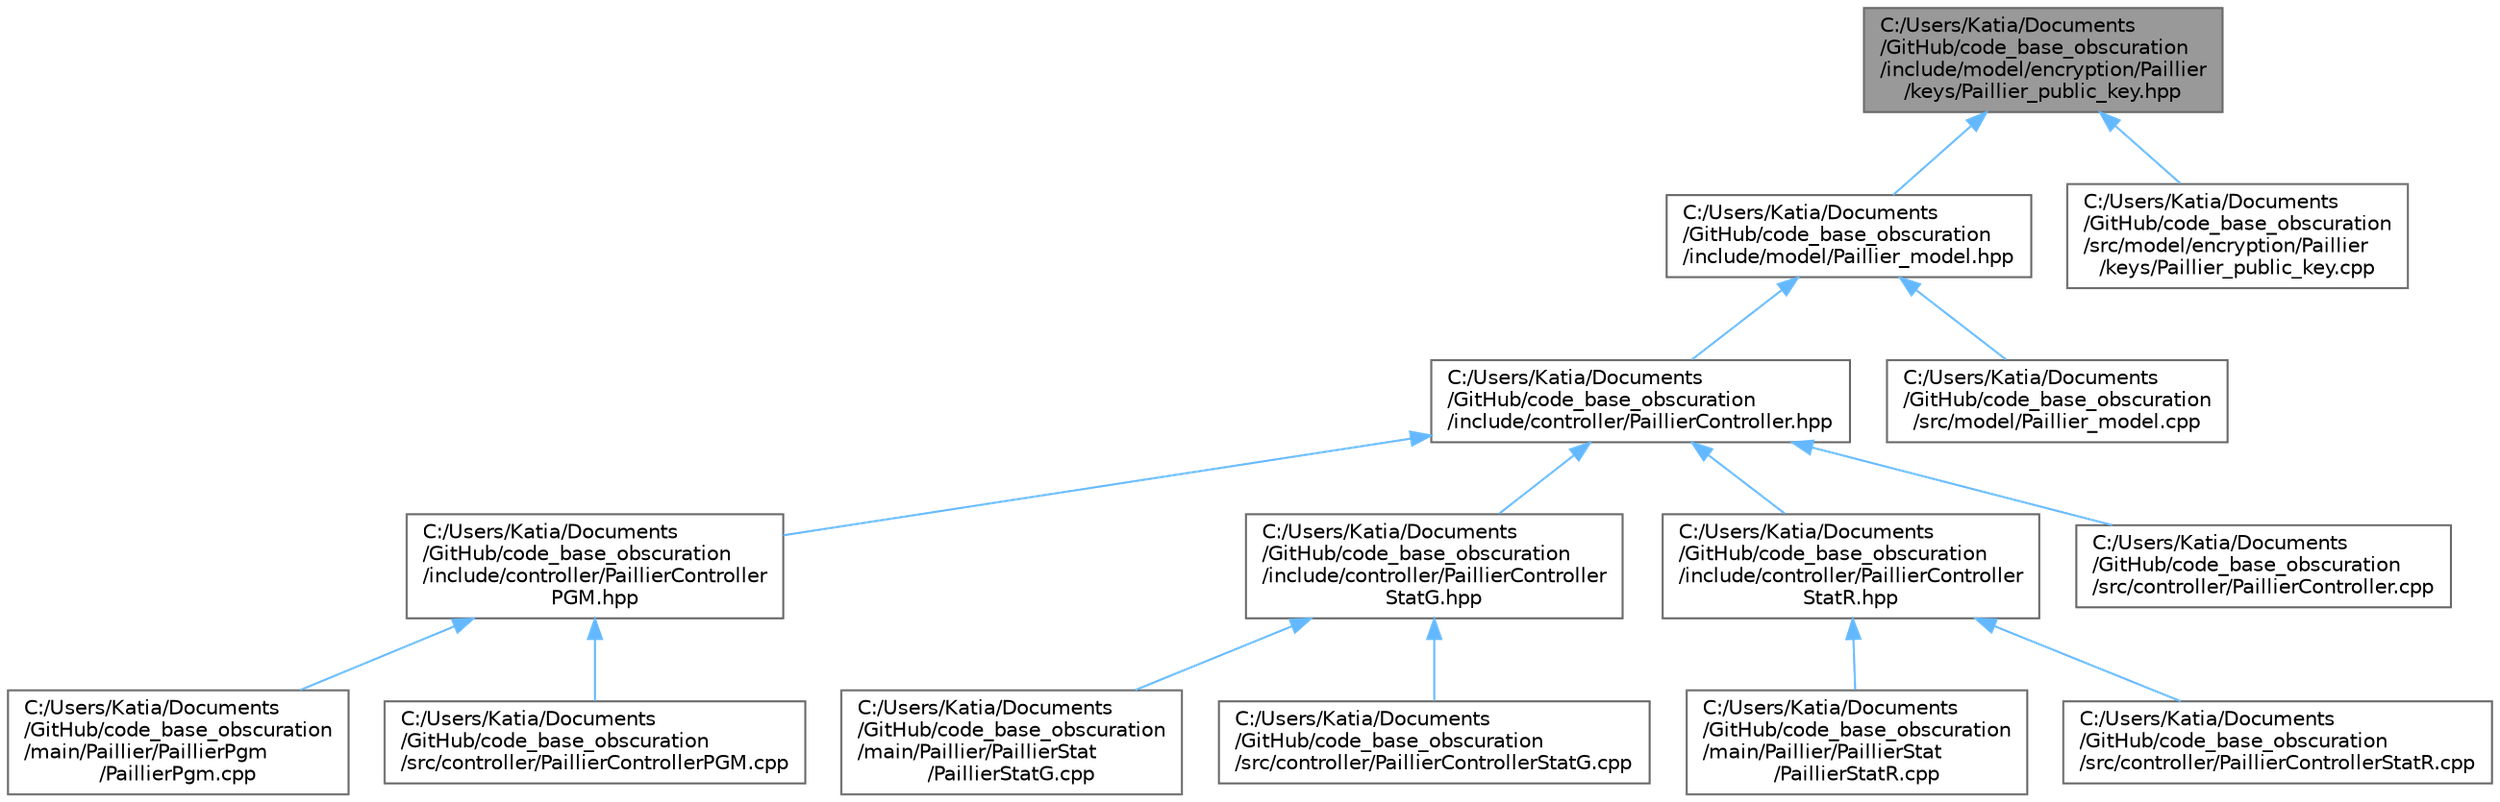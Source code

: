 digraph "C:/Users/Katia/Documents/GitHub/code_base_obscuration/include/model/encryption/Paillier/keys/Paillier_public_key.hpp"
{
 // LATEX_PDF_SIZE
  bgcolor="transparent";
  edge [fontname=Helvetica,fontsize=10,labelfontname=Helvetica,labelfontsize=10];
  node [fontname=Helvetica,fontsize=10,shape=box,height=0.2,width=0.4];
  Node1 [id="Node000001",label="C:/Users/Katia/Documents\l/GitHub/code_base_obscuration\l/include/model/encryption/Paillier\l/keys/Paillier_public_key.hpp",height=0.2,width=0.4,color="gray40", fillcolor="grey60", style="filled", fontcolor="black",tooltip=" "];
  Node1 -> Node2 [id="edge1_Node000001_Node000002",dir="back",color="steelblue1",style="solid",tooltip=" "];
  Node2 [id="Node000002",label="C:/Users/Katia/Documents\l/GitHub/code_base_obscuration\l/include/model/Paillier_model.hpp",height=0.2,width=0.4,color="grey40", fillcolor="white", style="filled",URL="$_paillier__model_8hpp.html",tooltip=" "];
  Node2 -> Node3 [id="edge2_Node000002_Node000003",dir="back",color="steelblue1",style="solid",tooltip=" "];
  Node3 [id="Node000003",label="C:/Users/Katia/Documents\l/GitHub/code_base_obscuration\l/include/controller/PaillierController.hpp",height=0.2,width=0.4,color="grey40", fillcolor="white", style="filled",URL="$_paillier_controller_8hpp.html",tooltip=" "];
  Node3 -> Node4 [id="edge3_Node000003_Node000004",dir="back",color="steelblue1",style="solid",tooltip=" "];
  Node4 [id="Node000004",label="C:/Users/Katia/Documents\l/GitHub/code_base_obscuration\l/include/controller/PaillierController\lPGM.hpp",height=0.2,width=0.4,color="grey40", fillcolor="white", style="filled",URL="$_paillier_controller_p_g_m_8hpp.html",tooltip=" "];
  Node4 -> Node5 [id="edge4_Node000004_Node000005",dir="back",color="steelblue1",style="solid",tooltip=" "];
  Node5 [id="Node000005",label="C:/Users/Katia/Documents\l/GitHub/code_base_obscuration\l/main/Paillier/PaillierPgm\l/PaillierPgm.cpp",height=0.2,width=0.4,color="grey40", fillcolor="white", style="filled",URL="$_paillier_pgm_8cpp.html",tooltip=" "];
  Node4 -> Node6 [id="edge5_Node000004_Node000006",dir="back",color="steelblue1",style="solid",tooltip=" "];
  Node6 [id="Node000006",label="C:/Users/Katia/Documents\l/GitHub/code_base_obscuration\l/src/controller/PaillierControllerPGM.cpp",height=0.2,width=0.4,color="grey40", fillcolor="white", style="filled",URL="$_paillier_controller_p_g_m_8cpp.html",tooltip=" "];
  Node3 -> Node7 [id="edge6_Node000003_Node000007",dir="back",color="steelblue1",style="solid",tooltip=" "];
  Node7 [id="Node000007",label="C:/Users/Katia/Documents\l/GitHub/code_base_obscuration\l/include/controller/PaillierController\lStatG.hpp",height=0.2,width=0.4,color="grey40", fillcolor="white", style="filled",URL="$_paillier_controller_stat_g_8hpp.html",tooltip=" "];
  Node7 -> Node8 [id="edge7_Node000007_Node000008",dir="back",color="steelblue1",style="solid",tooltip=" "];
  Node8 [id="Node000008",label="C:/Users/Katia/Documents\l/GitHub/code_base_obscuration\l/main/Paillier/PaillierStat\l/PaillierStatG.cpp",height=0.2,width=0.4,color="grey40", fillcolor="white", style="filled",URL="$_paillier_stat_g_8cpp.html",tooltip=" "];
  Node7 -> Node9 [id="edge8_Node000007_Node000009",dir="back",color="steelblue1",style="solid",tooltip=" "];
  Node9 [id="Node000009",label="C:/Users/Katia/Documents\l/GitHub/code_base_obscuration\l/src/controller/PaillierControllerStatG.cpp",height=0.2,width=0.4,color="grey40", fillcolor="white", style="filled",URL="$_paillier_controller_stat_g_8cpp.html",tooltip=" "];
  Node3 -> Node10 [id="edge9_Node000003_Node000010",dir="back",color="steelblue1",style="solid",tooltip=" "];
  Node10 [id="Node000010",label="C:/Users/Katia/Documents\l/GitHub/code_base_obscuration\l/include/controller/PaillierController\lStatR.hpp",height=0.2,width=0.4,color="grey40", fillcolor="white", style="filled",URL="$_paillier_controller_stat_r_8hpp.html",tooltip=" "];
  Node10 -> Node11 [id="edge10_Node000010_Node000011",dir="back",color="steelblue1",style="solid",tooltip=" "];
  Node11 [id="Node000011",label="C:/Users/Katia/Documents\l/GitHub/code_base_obscuration\l/main/Paillier/PaillierStat\l/PaillierStatR.cpp",height=0.2,width=0.4,color="grey40", fillcolor="white", style="filled",URL="$_paillier_stat_r_8cpp.html",tooltip=" "];
  Node10 -> Node12 [id="edge11_Node000010_Node000012",dir="back",color="steelblue1",style="solid",tooltip=" "];
  Node12 [id="Node000012",label="C:/Users/Katia/Documents\l/GitHub/code_base_obscuration\l/src/controller/PaillierControllerStatR.cpp",height=0.2,width=0.4,color="grey40", fillcolor="white", style="filled",URL="$_paillier_controller_stat_r_8cpp.html",tooltip=" "];
  Node3 -> Node13 [id="edge12_Node000003_Node000013",dir="back",color="steelblue1",style="solid",tooltip=" "];
  Node13 [id="Node000013",label="C:/Users/Katia/Documents\l/GitHub/code_base_obscuration\l/src/controller/PaillierController.cpp",height=0.2,width=0.4,color="grey40", fillcolor="white", style="filled",URL="$_paillier_controller_8cpp.html",tooltip=" "];
  Node2 -> Node14 [id="edge13_Node000002_Node000014",dir="back",color="steelblue1",style="solid",tooltip=" "];
  Node14 [id="Node000014",label="C:/Users/Katia/Documents\l/GitHub/code_base_obscuration\l/src/model/Paillier_model.cpp",height=0.2,width=0.4,color="grey40", fillcolor="white", style="filled",URL="$_paillier__model_8cpp.html",tooltip=" "];
  Node1 -> Node15 [id="edge14_Node000001_Node000015",dir="back",color="steelblue1",style="solid",tooltip=" "];
  Node15 [id="Node000015",label="C:/Users/Katia/Documents\l/GitHub/code_base_obscuration\l/src/model/encryption/Paillier\l/keys/Paillier_public_key.cpp",height=0.2,width=0.4,color="grey40", fillcolor="white", style="filled",URL="$_paillier__public__key_8cpp.html",tooltip=" "];
}
